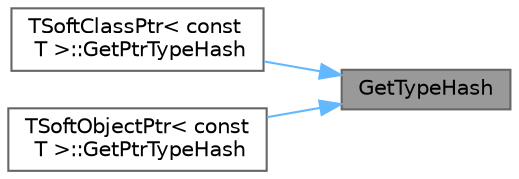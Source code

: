 digraph "GetTypeHash"
{
 // INTERACTIVE_SVG=YES
 // LATEX_PDF_SIZE
  bgcolor="transparent";
  edge [fontname=Helvetica,fontsize=10,labelfontname=Helvetica,labelfontsize=10];
  node [fontname=Helvetica,fontsize=10,shape=box,height=0.2,width=0.4];
  rankdir="RL";
  Node1 [id="Node000001",label="GetTypeHash",height=0.2,width=0.4,color="gray40", fillcolor="grey60", style="filled", fontcolor="black",tooltip="Hash function."];
  Node1 -> Node2 [id="edge1_Node000001_Node000002",dir="back",color="steelblue1",style="solid",tooltip=" "];
  Node2 [id="Node000002",label="TSoftClassPtr\< const\l T \>::GetPtrTypeHash",height=0.2,width=0.4,color="grey40", fillcolor="white", style="filled",URL="$d7/d88/classTSoftClassPtr.html#a7d1bf2dedcf724a963538864685addf5",tooltip=" "];
  Node1 -> Node3 [id="edge2_Node000001_Node000003",dir="back",color="steelblue1",style="solid",tooltip=" "];
  Node3 [id="Node000003",label="TSoftObjectPtr\< const\l T \>::GetPtrTypeHash",height=0.2,width=0.4,color="grey40", fillcolor="white", style="filled",URL="$d4/d2b/structTSoftObjectPtr.html#a6786b0f3541b0037c47734f64381433e",tooltip=" "];
}
